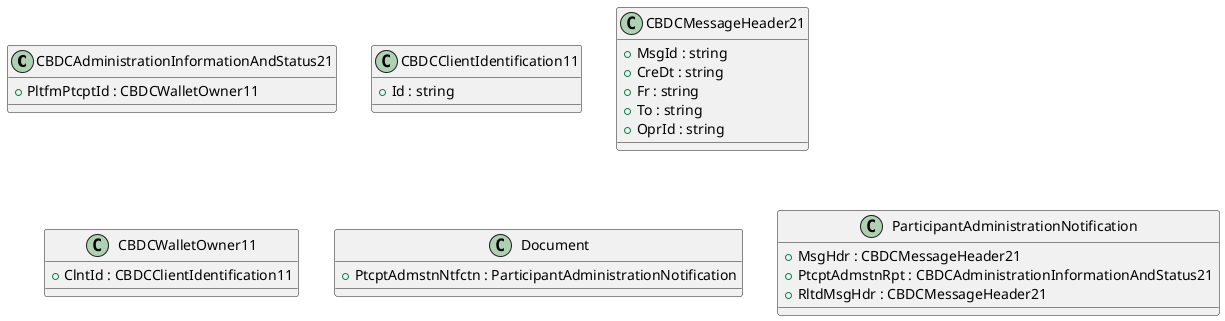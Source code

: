 @startuml

class CBDCAdministrationInformationAndStatus21 {
    +PltfmPtcptId : CBDCWalletOwner11
}
class CBDCClientIdentification11 {
    +Id : string
}
class CBDCMessageHeader21 {
    +MsgId : string
    +CreDt : string
    +Fr : string
    +To : string
    +OprId : string
}
class CBDCWalletOwner11 {
    +ClntId : CBDCClientIdentification11
}
class Document {
    +PtcptAdmstnNtfctn : ParticipantAdministrationNotification
}
class ParticipantAdministrationNotification {
    +MsgHdr : CBDCMessageHeader21
    +PtcptAdmstnRpt : CBDCAdministrationInformationAndStatus21
    +RltdMsgHdr : CBDCMessageHeader21
}

@enduml

